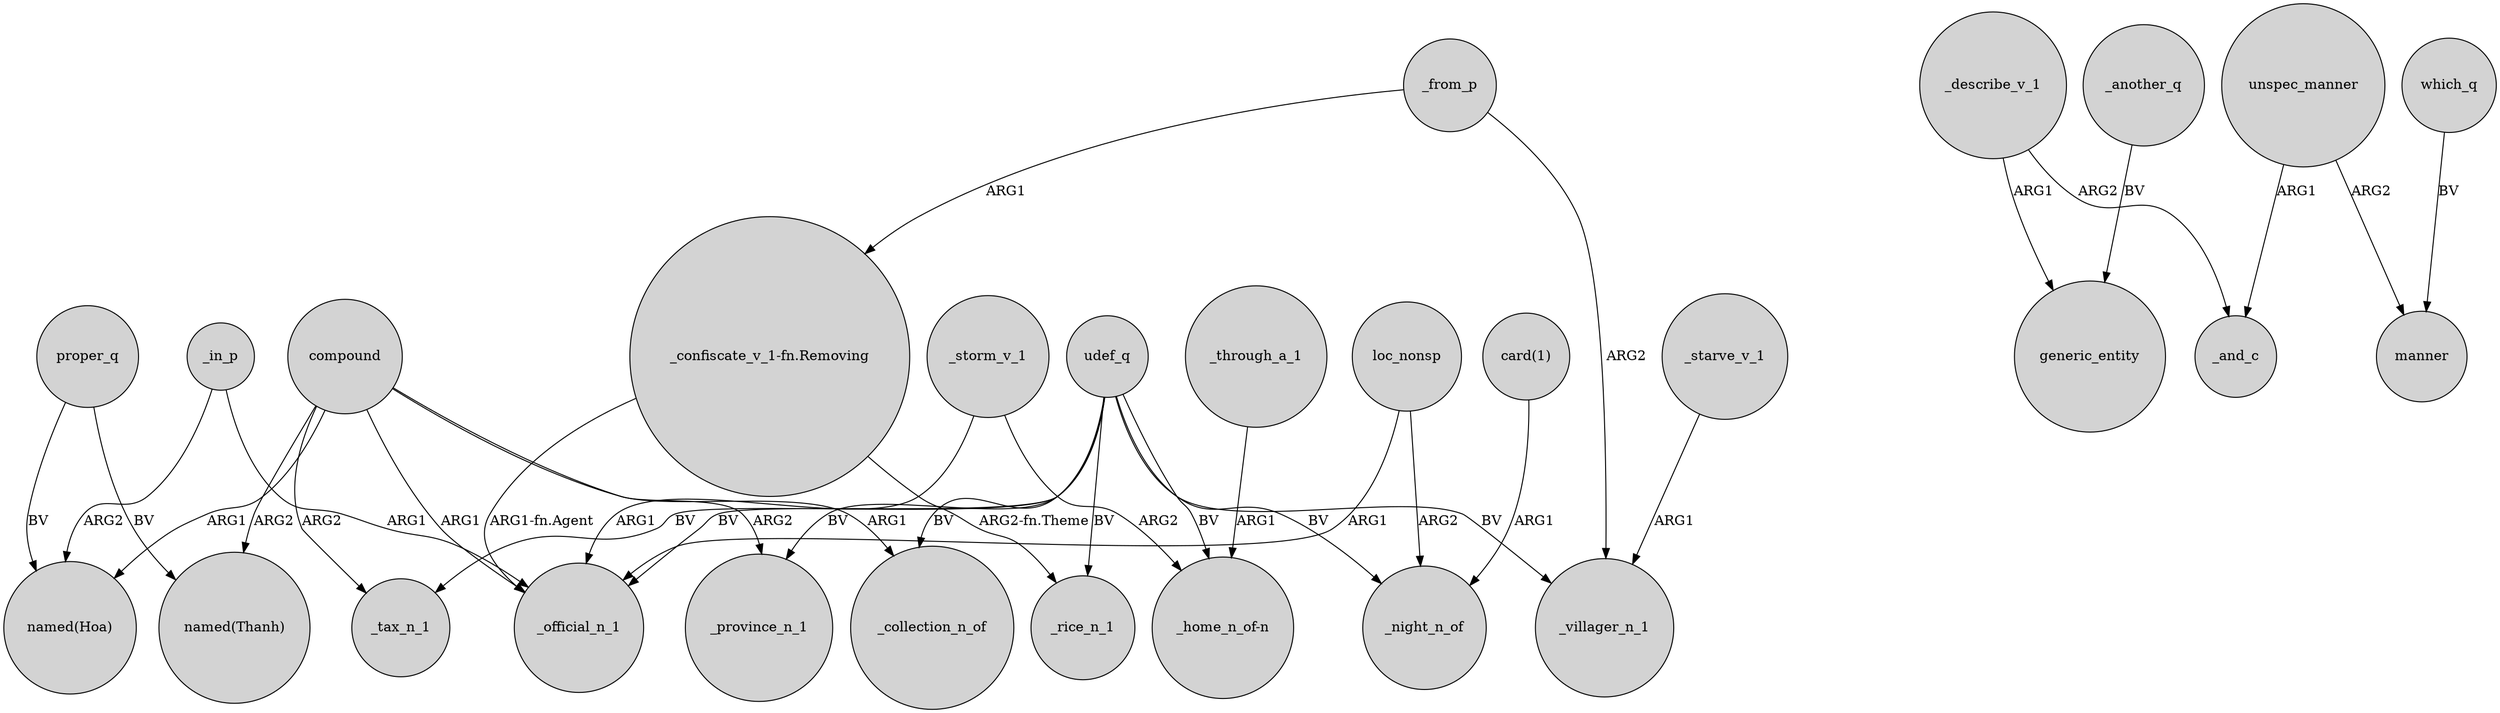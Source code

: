 digraph {
	node [shape=circle style=filled]
	compound -> "named(Thanh)" [label=ARG2]
	proper_q -> "named(Hoa)" [label=BV]
	udef_q -> _rice_n_1 [label=BV]
	udef_q -> _villager_n_1 [label=BV]
	compound -> "named(Hoa)" [label=ARG1]
	"_confiscate_v_1-fn.Removing" -> _rice_n_1 [label="ARG2-fn.Theme"]
	_describe_v_1 -> _and_c [label=ARG2]
	unspec_manner -> _and_c [label=ARG1]
	udef_q -> "_home_n_of-n" [label=BV]
	_from_p -> _villager_n_1 [label=ARG2]
	which_q -> manner [label=BV]
	udef_q -> _collection_n_of [label=BV]
	compound -> _province_n_1 [label=ARG2]
	_another_q -> generic_entity [label=BV]
	_in_p -> _official_n_1 [label=ARG1]
	udef_q -> _tax_n_1 [label=BV]
	"_confiscate_v_1-fn.Removing" -> _official_n_1 [label="ARG1-fn.Agent"]
	_through_a_1 -> "_home_n_of-n" [label=ARG1]
	_starve_v_1 -> _villager_n_1 [label=ARG1]
	"card(1)" -> _night_n_of [label=ARG1]
	_in_p -> "named(Hoa)" [label=ARG2]
	udef_q -> _province_n_1 [label=BV]
	proper_q -> "named(Thanh)" [label=BV]
	udef_q -> _official_n_1 [label=BV]
	_storm_v_1 -> "_home_n_of-n" [label=ARG2]
	_describe_v_1 -> generic_entity [label=ARG1]
	compound -> _official_n_1 [label=ARG1]
	loc_nonsp -> _night_n_of [label=ARG2]
	udef_q -> _night_n_of [label=BV]
	_storm_v_1 -> _official_n_1 [label=ARG1]
	compound -> _collection_n_of [label=ARG1]
	compound -> _tax_n_1 [label=ARG2]
	unspec_manner -> manner [label=ARG2]
	_from_p -> "_confiscate_v_1-fn.Removing" [label=ARG1]
	loc_nonsp -> _official_n_1 [label=ARG1]
}
